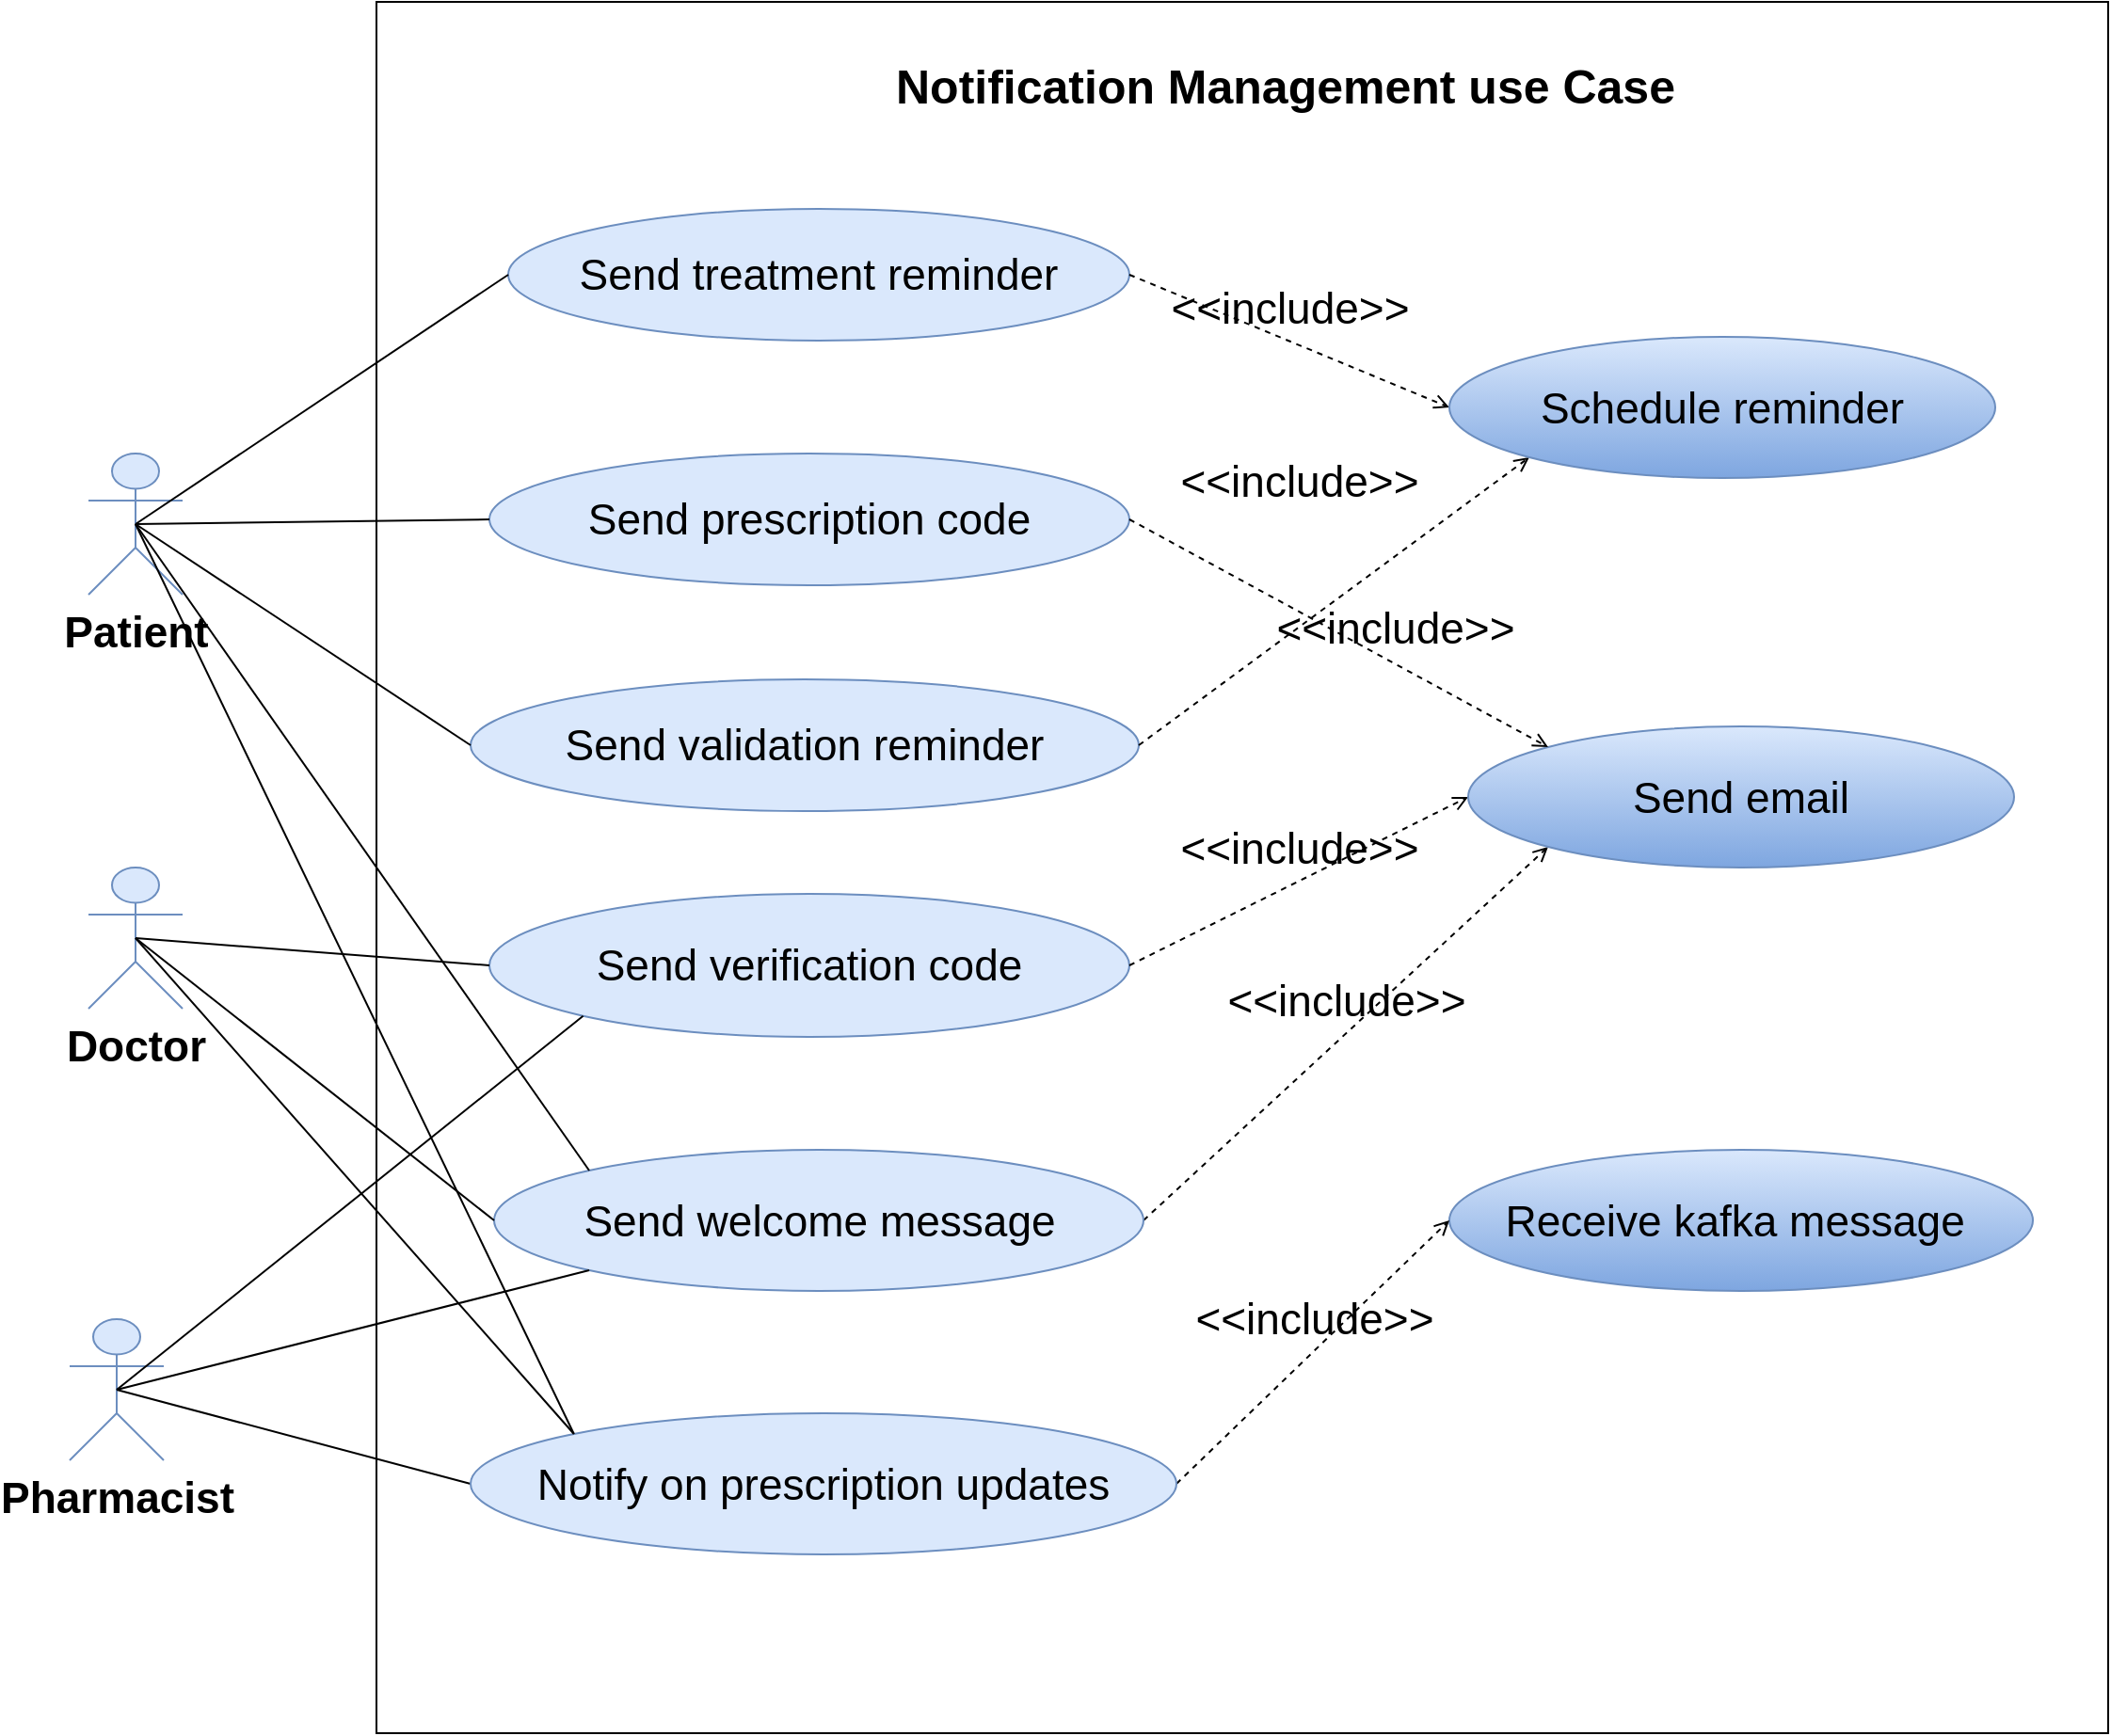 <mxfile version="28.2.0">
  <diagram name="Page-1" id="Hgk5A8NGxYXcA8wS1fOd">
    <mxGraphModel dx="2589" dy="1295" grid="1" gridSize="10" guides="1" tooltips="1" connect="1" arrows="1" fold="1" page="1" pageScale="1" pageWidth="4681" pageHeight="3300" math="0" shadow="0">
      <root>
        <mxCell id="0" />
        <mxCell id="1" parent="0" />
        <mxCell id="_czRCyyz4stW_Tamthie-1" value="&lt;b&gt;&lt;font&gt;Patient&lt;/font&gt;&lt;/b&gt;" style="shape=umlActor;verticalLabelPosition=bottom;verticalAlign=top;html=1;outlineConnect=0;fillColor=#dae8fc;strokeColor=#6c8ebf;fontSize=23;" parent="1" vertex="1">
          <mxGeometry x="447" y="290" width="50" height="75" as="geometry" />
        </mxCell>
        <mxCell id="_czRCyyz4stW_Tamthie-3" value="" style="whiteSpace=wrap;html=1;aspect=fixed;fontSize=23;" parent="1" vertex="1">
          <mxGeometry x="600" y="50" width="920" height="920" as="geometry" />
        </mxCell>
        <mxCell id="_czRCyyz4stW_Tamthie-4" value="&lt;b&gt;&lt;font style=&quot;font-size: 25px;&quot;&gt;Notification Management use Case&lt;/font&gt;&lt;/b&gt;" style="text;html=1;align=center;verticalAlign=middle;whiteSpace=wrap;rounded=0;fontSize=23;" parent="1" vertex="1">
          <mxGeometry x="862.5" y="80" width="440" height="30" as="geometry" />
        </mxCell>
        <mxCell id="_czRCyyz4stW_Tamthie-6" value="Send treatment reminder" style="ellipse;whiteSpace=wrap;html=1;fillColor=#dae8fc;strokeColor=#6c8ebf;fontSize=23;" parent="1" vertex="1">
          <mxGeometry x="670" y="160" width="330" height="70" as="geometry" />
        </mxCell>
        <mxCell id="_czRCyyz4stW_Tamthie-7" value="&lt;table&gt;&lt;tbody&gt;&lt;tr&gt;&lt;td&gt;Send verification code&lt;table&gt;&lt;tbody&gt;&lt;tr&gt;&lt;/tr&gt;&lt;/tbody&gt;&lt;/table&gt;&lt;/td&gt;&lt;/tr&gt;&lt;/tbody&gt;&lt;/table&gt;" style="ellipse;whiteSpace=wrap;html=1;fillColor=#dae8fc;strokeColor=#6c8ebf;fontSize=23;" parent="1" vertex="1">
          <mxGeometry x="660" y="524" width="340" height="76" as="geometry" />
        </mxCell>
        <mxCell id="_czRCyyz4stW_Tamthie-11" value="&lt;table&gt;&lt;tbody&gt;&lt;tr&gt;&lt;td&gt;Receive kafka message&amp;nbsp;&lt;table&gt;&lt;tbody&gt;&lt;tr&gt;&lt;/tr&gt;&lt;/tbody&gt;&lt;/table&gt;&lt;/td&gt;&lt;/tr&gt;&lt;/tbody&gt;&lt;/table&gt;" style="ellipse;whiteSpace=wrap;html=1;fillColor=#dae8fc;strokeColor=#6c8ebf;gradientColor=#7ea6e0;fontSize=23;" parent="1" vertex="1">
          <mxGeometry x="1170" y="660" width="310" height="75" as="geometry" />
        </mxCell>
        <mxCell id="_czRCyyz4stW_Tamthie-12" value="" style="edgeStyle=none;html=1;endArrow=none;verticalAlign=bottom;rounded=0;exitX=0.5;exitY=0.5;exitDx=0;exitDy=0;exitPerimeter=0;entryX=0;entryY=0.5;entryDx=0;entryDy=0;fontSize=23;" parent="1" source="_czRCyyz4stW_Tamthie-1" target="_czRCyyz4stW_Tamthie-6" edge="1">
          <mxGeometry width="160" relative="1" as="geometry">
            <mxPoint x="1060" y="630" as="sourcePoint" />
            <mxPoint x="1220" y="630" as="targetPoint" />
          </mxGeometry>
        </mxCell>
        <mxCell id="_czRCyyz4stW_Tamthie-20" value="&lt;div&gt;Send validation reminder&lt;/div&gt;" style="ellipse;whiteSpace=wrap;html=1;fillColor=#dae8fc;strokeColor=#6c8ebf;fontSize=23;" parent="1" vertex="1">
          <mxGeometry x="650" y="410" width="355" height="70" as="geometry" />
        </mxCell>
        <mxCell id="_czRCyyz4stW_Tamthie-26" value="&lt;b&gt;&lt;font&gt;Doctor&lt;/font&gt;&lt;/b&gt;" style="shape=umlActor;verticalLabelPosition=bottom;verticalAlign=top;html=1;outlineConnect=0;fillColor=#dae8fc;strokeColor=#6c8ebf;fontSize=23;" parent="1" vertex="1">
          <mxGeometry x="447" y="510" width="50" height="75" as="geometry" />
        </mxCell>
        <mxCell id="_czRCyyz4stW_Tamthie-28" value="&amp;lt;&amp;lt;include&amp;gt;&amp;gt;" style="edgeStyle=none;html=1;endArrow=open;verticalAlign=bottom;dashed=1;labelBackgroundColor=none;rounded=0;exitX=1;exitY=0.5;exitDx=0;exitDy=0;entryX=0;entryY=1;entryDx=0;entryDy=0;fontSize=23;" parent="1" source="_czRCyyz4stW_Tamthie-20" target="RI0vNIRPvaZPcvNi2b6x-4" edge="1">
          <mxGeometry x="0.096" y="48" width="160" relative="1" as="geometry">
            <mxPoint x="860" y="650" as="sourcePoint" />
            <mxPoint x="1020" y="650" as="targetPoint" />
            <mxPoint as="offset" />
          </mxGeometry>
        </mxCell>
        <mxCell id="_czRCyyz4stW_Tamthie-29" value="&lt;b&gt;&lt;font&gt;Pharmacist&lt;/font&gt;&lt;/b&gt;" style="shape=umlActor;verticalLabelPosition=bottom;verticalAlign=top;html=1;outlineConnect=0;fillColor=#dae8fc;strokeColor=#6c8ebf;fontSize=23;" parent="1" vertex="1">
          <mxGeometry x="437" y="750" width="50" height="75" as="geometry" />
        </mxCell>
        <mxCell id="_czRCyyz4stW_Tamthie-30" value="&amp;lt;&amp;lt;include&amp;gt;&amp;gt;" style="edgeStyle=none;html=1;endArrow=open;verticalAlign=bottom;dashed=1;labelBackgroundColor=none;rounded=0;entryX=0;entryY=0.5;entryDx=0;entryDy=0;exitX=1;exitY=0.5;exitDx=0;exitDy=0;fontSize=23;" parent="1" source="_czRCyyz4stW_Tamthie-40" target="_czRCyyz4stW_Tamthie-11" edge="1">
          <mxGeometry width="160" relative="1" as="geometry">
            <mxPoint x="1030.0" y="865" as="sourcePoint" />
            <mxPoint x="1020" y="650" as="targetPoint" />
          </mxGeometry>
        </mxCell>
        <mxCell id="_czRCyyz4stW_Tamthie-33" value="" style="edgeStyle=none;html=1;endArrow=none;verticalAlign=bottom;rounded=0;entryX=0;entryY=0.5;entryDx=0;entryDy=0;fontSize=23;exitX=0.5;exitY=0.5;exitDx=0;exitDy=0;exitPerimeter=0;" parent="1" source="_czRCyyz4stW_Tamthie-1" target="_czRCyyz4stW_Tamthie-20" edge="1">
          <mxGeometry width="160" relative="1" as="geometry">
            <mxPoint x="460" y="328" as="sourcePoint" />
            <mxPoint x="1180" y="660" as="targetPoint" />
          </mxGeometry>
        </mxCell>
        <mxCell id="_czRCyyz4stW_Tamthie-34" value="&amp;lt;&amp;lt;include&amp;gt;&amp;gt;" style="edgeStyle=none;html=1;endArrow=open;verticalAlign=bottom;dashed=1;labelBackgroundColor=none;rounded=0;exitX=1;exitY=0.5;exitDx=0;exitDy=0;entryX=0;entryY=0.5;entryDx=0;entryDy=0;fontSize=23;" parent="1" source="_czRCyyz4stW_Tamthie-6" target="RI0vNIRPvaZPcvNi2b6x-4" edge="1">
          <mxGeometry width="160" relative="1" as="geometry">
            <mxPoint x="1200" y="660" as="sourcePoint" />
            <mxPoint x="1360" y="660" as="targetPoint" />
          </mxGeometry>
        </mxCell>
        <mxCell id="_czRCyyz4stW_Tamthie-39" value="" style="edgeStyle=none;html=1;endArrow=none;verticalAlign=bottom;rounded=0;entryX=0;entryY=0.5;entryDx=0;entryDy=0;exitX=0.5;exitY=0.5;exitDx=0;exitDy=0;exitPerimeter=0;fontSize=23;" parent="1" source="_czRCyyz4stW_Tamthie-29" target="_czRCyyz4stW_Tamthie-40" edge="1">
          <mxGeometry width="160" relative="1" as="geometry">
            <mxPoint x="920" y="580" as="sourcePoint" />
            <mxPoint x="683.39" y="836.7" as="targetPoint" />
          </mxGeometry>
        </mxCell>
        <mxCell id="_czRCyyz4stW_Tamthie-40" value="&lt;table&gt;&lt;tbody&gt;&lt;tr&gt;&lt;td&gt;Notify on prescription updates&lt;table&gt;&lt;tbody&gt;&lt;tr&gt;&lt;/tr&gt;&lt;/tbody&gt;&lt;/table&gt;&lt;/td&gt;&lt;/tr&gt;&lt;/tbody&gt;&lt;/table&gt;" style="ellipse;whiteSpace=wrap;html=1;fillColor=#dae8fc;strokeColor=#6c8ebf;fontSize=23;" parent="1" vertex="1">
          <mxGeometry x="650" y="800" width="375" height="75" as="geometry" />
        </mxCell>
        <mxCell id="_czRCyyz4stW_Tamthie-42" value="" style="edgeStyle=none;html=1;endArrow=none;verticalAlign=bottom;rounded=0;exitX=0.5;exitY=0.5;exitDx=0;exitDy=0;exitPerimeter=0;entryX=0;entryY=0;entryDx=0;entryDy=0;fontSize=23;" parent="1" source="_czRCyyz4stW_Tamthie-26" target="_czRCyyz4stW_Tamthie-40" edge="1">
          <mxGeometry width="160" relative="1" as="geometry">
            <mxPoint x="840" y="610" as="sourcePoint" />
            <mxPoint x="1000" y="610" as="targetPoint" />
          </mxGeometry>
        </mxCell>
        <mxCell id="_czRCyyz4stW_Tamthie-43" value="&amp;lt;&amp;lt;include&amp;gt;&amp;gt;" style="edgeStyle=none;html=1;endArrow=open;verticalAlign=bottom;dashed=1;labelBackgroundColor=none;rounded=0;entryX=0;entryY=0.5;entryDx=0;entryDy=0;exitX=1;exitY=0.5;exitDx=0;exitDy=0;fontSize=23;" parent="1" source="_czRCyyz4stW_Tamthie-7" target="RI0vNIRPvaZPcvNi2b6x-5" edge="1">
          <mxGeometry width="160" relative="1" as="geometry">
            <mxPoint x="770" y="610" as="sourcePoint" />
            <mxPoint x="930" y="610" as="targetPoint" />
          </mxGeometry>
        </mxCell>
        <mxCell id="_czRCyyz4stW_Tamthie-44" value="&amp;lt;&amp;lt;include&amp;gt;&amp;gt;" style="edgeStyle=none;html=1;endArrow=open;verticalAlign=bottom;dashed=1;labelBackgroundColor=none;rounded=0;exitX=1;exitY=0.5;exitDx=0;exitDy=0;entryX=0;entryY=1;entryDx=0;entryDy=0;fontSize=23;" parent="1" source="RI0vNIRPvaZPcvNi2b6x-9" target="RI0vNIRPvaZPcvNi2b6x-5" edge="1">
          <mxGeometry width="160" relative="1" as="geometry">
            <mxPoint x="770" y="610" as="sourcePoint" />
            <mxPoint x="930" y="610" as="targetPoint" />
          </mxGeometry>
        </mxCell>
        <mxCell id="RI0vNIRPvaZPcvNi2b6x-4" value="&lt;table&gt;&lt;tbody&gt;&lt;tr&gt;&lt;td&gt;Schedule reminder&lt;table&gt;&lt;tbody&gt;&lt;tr&gt;&lt;/tr&gt;&lt;/tbody&gt;&lt;/table&gt;&lt;/td&gt;&lt;/tr&gt;&lt;/tbody&gt;&lt;/table&gt;" style="ellipse;whiteSpace=wrap;html=1;fillColor=#dae8fc;strokeColor=#6c8ebf;gradientColor=#7ea6e0;fontSize=23;" parent="1" vertex="1">
          <mxGeometry x="1170" y="228" width="290" height="75" as="geometry" />
        </mxCell>
        <mxCell id="RI0vNIRPvaZPcvNi2b6x-5" value="&lt;table&gt;&lt;tbody&gt;&lt;tr&gt;&lt;td&gt;Send email&lt;table&gt;&lt;tbody&gt;&lt;tr&gt;&lt;/tr&gt;&lt;/tbody&gt;&lt;/table&gt;&lt;/td&gt;&lt;/tr&gt;&lt;/tbody&gt;&lt;/table&gt;" style="ellipse;whiteSpace=wrap;html=1;fillColor=#dae8fc;strokeColor=#6c8ebf;gradientColor=#7ea6e0;fontSize=23;" parent="1" vertex="1">
          <mxGeometry x="1180" y="435" width="290" height="75" as="geometry" />
        </mxCell>
        <mxCell id="RI0vNIRPvaZPcvNi2b6x-9" value="&lt;table&gt;&lt;tbody&gt;&lt;tr&gt;&lt;td&gt;Send welcome message&lt;table&gt;&lt;tbody&gt;&lt;tr&gt;&lt;/tr&gt;&lt;/tbody&gt;&lt;/table&gt;&lt;/td&gt;&lt;/tr&gt;&lt;/tbody&gt;&lt;/table&gt;" style="ellipse;whiteSpace=wrap;html=1;fillColor=#dae8fc;strokeColor=#6c8ebf;fontSize=23;" parent="1" vertex="1">
          <mxGeometry x="662.5" y="660" width="345" height="75" as="geometry" />
        </mxCell>
        <mxCell id="RI0vNIRPvaZPcvNi2b6x-11" value="" style="edgeStyle=none;html=1;endArrow=none;verticalAlign=bottom;rounded=0;exitX=0.5;exitY=0.5;exitDx=0;exitDy=0;exitPerimeter=0;entryX=0;entryY=0.5;entryDx=0;entryDy=0;fontSize=23;" parent="1" source="_czRCyyz4stW_Tamthie-26" target="_czRCyyz4stW_Tamthie-7" edge="1">
          <mxGeometry width="160" relative="1" as="geometry">
            <mxPoint x="490" y="500" as="sourcePoint" />
            <mxPoint x="675" y="727" as="targetPoint" />
          </mxGeometry>
        </mxCell>
        <mxCell id="RI0vNIRPvaZPcvNi2b6x-12" value="" style="edgeStyle=none;html=1;endArrow=none;verticalAlign=bottom;rounded=0;exitX=0.5;exitY=0.5;exitDx=0;exitDy=0;exitPerimeter=0;entryX=0;entryY=1;entryDx=0;entryDy=0;fontSize=23;" parent="1" source="_czRCyyz4stW_Tamthie-29" target="_czRCyyz4stW_Tamthie-7" edge="1">
          <mxGeometry width="160" relative="1" as="geometry">
            <mxPoint x="540" y="690" as="sourcePoint" />
            <mxPoint x="725" y="917" as="targetPoint" />
          </mxGeometry>
        </mxCell>
        <mxCell id="RI0vNIRPvaZPcvNi2b6x-13" value="" style="edgeStyle=none;html=1;endArrow=none;verticalAlign=bottom;rounded=0;exitX=0.5;exitY=0.5;exitDx=0;exitDy=0;exitPerimeter=0;entryX=0;entryY=0.5;entryDx=0;entryDy=0;fontSize=23;" parent="1" source="_czRCyyz4stW_Tamthie-26" target="RI0vNIRPvaZPcvNi2b6x-9" edge="1">
          <mxGeometry width="160" relative="1" as="geometry">
            <mxPoint x="410" y="690" as="sourcePoint" />
            <mxPoint x="595" y="967" as="targetPoint" />
          </mxGeometry>
        </mxCell>
        <mxCell id="RI0vNIRPvaZPcvNi2b6x-14" value="" style="edgeStyle=none;html=1;endArrow=none;verticalAlign=bottom;rounded=0;exitX=0.5;exitY=0.5;exitDx=0;exitDy=0;exitPerimeter=0;entryX=0;entryY=1;entryDx=0;entryDy=0;fontSize=23;" parent="1" source="_czRCyyz4stW_Tamthie-29" target="RI0vNIRPvaZPcvNi2b6x-9" edge="1">
          <mxGeometry width="160" relative="1" as="geometry">
            <mxPoint x="600" y="730" as="sourcePoint" />
            <mxPoint x="785" y="1007" as="targetPoint" />
          </mxGeometry>
        </mxCell>
        <mxCell id="RI0vNIRPvaZPcvNi2b6x-15" value="" style="edgeStyle=none;html=1;endArrow=none;verticalAlign=bottom;rounded=0;exitX=0.5;exitY=0.5;exitDx=0;exitDy=0;exitPerimeter=0;entryX=0;entryY=0;entryDx=0;entryDy=0;fontSize=23;" parent="1" source="_czRCyyz4stW_Tamthie-1" target="RI0vNIRPvaZPcvNi2b6x-9" edge="1">
          <mxGeometry width="160" relative="1" as="geometry">
            <mxPoint x="660" y="720" as="sourcePoint" />
            <mxPoint x="845" y="997" as="targetPoint" />
          </mxGeometry>
        </mxCell>
        <mxCell id="RI0vNIRPvaZPcvNi2b6x-16" value="&lt;table&gt;&lt;tbody&gt;&lt;tr&gt;&lt;td&gt;Send prescription code&lt;table&gt;&lt;tbody&gt;&lt;tr&gt;&lt;/tr&gt;&lt;/tbody&gt;&lt;/table&gt;&lt;/td&gt;&lt;/tr&gt;&lt;/tbody&gt;&lt;/table&gt;" style="ellipse;whiteSpace=wrap;html=1;fillColor=#dae8fc;strokeColor=#6c8ebf;fontSize=23;" parent="1" vertex="1">
          <mxGeometry x="660" y="290" width="340" height="70" as="geometry" />
        </mxCell>
        <mxCell id="RI0vNIRPvaZPcvNi2b6x-17" value="" style="edgeStyle=none;html=1;endArrow=none;verticalAlign=bottom;rounded=0;entryX=0;entryY=0.5;entryDx=0;entryDy=0;fontSize=23;exitX=0.5;exitY=0.5;exitDx=0;exitDy=0;exitPerimeter=0;" parent="1" source="_czRCyyz4stW_Tamthie-1" target="RI0vNIRPvaZPcvNi2b6x-16" edge="1">
          <mxGeometry width="160" relative="1" as="geometry">
            <mxPoint x="470" y="333" as="sourcePoint" />
            <mxPoint x="765" y="333" as="targetPoint" />
          </mxGeometry>
        </mxCell>
        <mxCell id="RI0vNIRPvaZPcvNi2b6x-18" value="&amp;lt;&amp;lt;include&amp;gt;&amp;gt;" style="edgeStyle=none;html=1;endArrow=open;verticalAlign=bottom;dashed=1;labelBackgroundColor=none;rounded=0;exitX=1;exitY=0.5;exitDx=0;exitDy=0;entryX=0;entryY=0;entryDx=0;entryDy=0;fontSize=23;" parent="1" source="RI0vNIRPvaZPcvNi2b6x-16" target="RI0vNIRPvaZPcvNi2b6x-5" edge="1">
          <mxGeometry x="0.25" y="1" width="160" relative="1" as="geometry">
            <mxPoint x="1140" y="363" as="sourcePoint" />
            <mxPoint x="1410" y="270" as="targetPoint" />
            <mxPoint x="1" as="offset" />
          </mxGeometry>
        </mxCell>
        <mxCell id="RI0vNIRPvaZPcvNi2b6x-20" value="" style="edgeStyle=none;html=1;endArrow=none;verticalAlign=bottom;rounded=0;exitX=0.5;exitY=0.5;exitDx=0;exitDy=0;exitPerimeter=0;entryX=0;entryY=0;entryDx=0;entryDy=0;fontSize=23;" parent="1" source="_czRCyyz4stW_Tamthie-1" target="_czRCyyz4stW_Tamthie-40" edge="1">
          <mxGeometry width="160" relative="1" as="geometry">
            <mxPoint x="510" y="610" as="sourcePoint" />
            <mxPoint x="741" y="873" as="targetPoint" />
          </mxGeometry>
        </mxCell>
      </root>
    </mxGraphModel>
  </diagram>
</mxfile>
